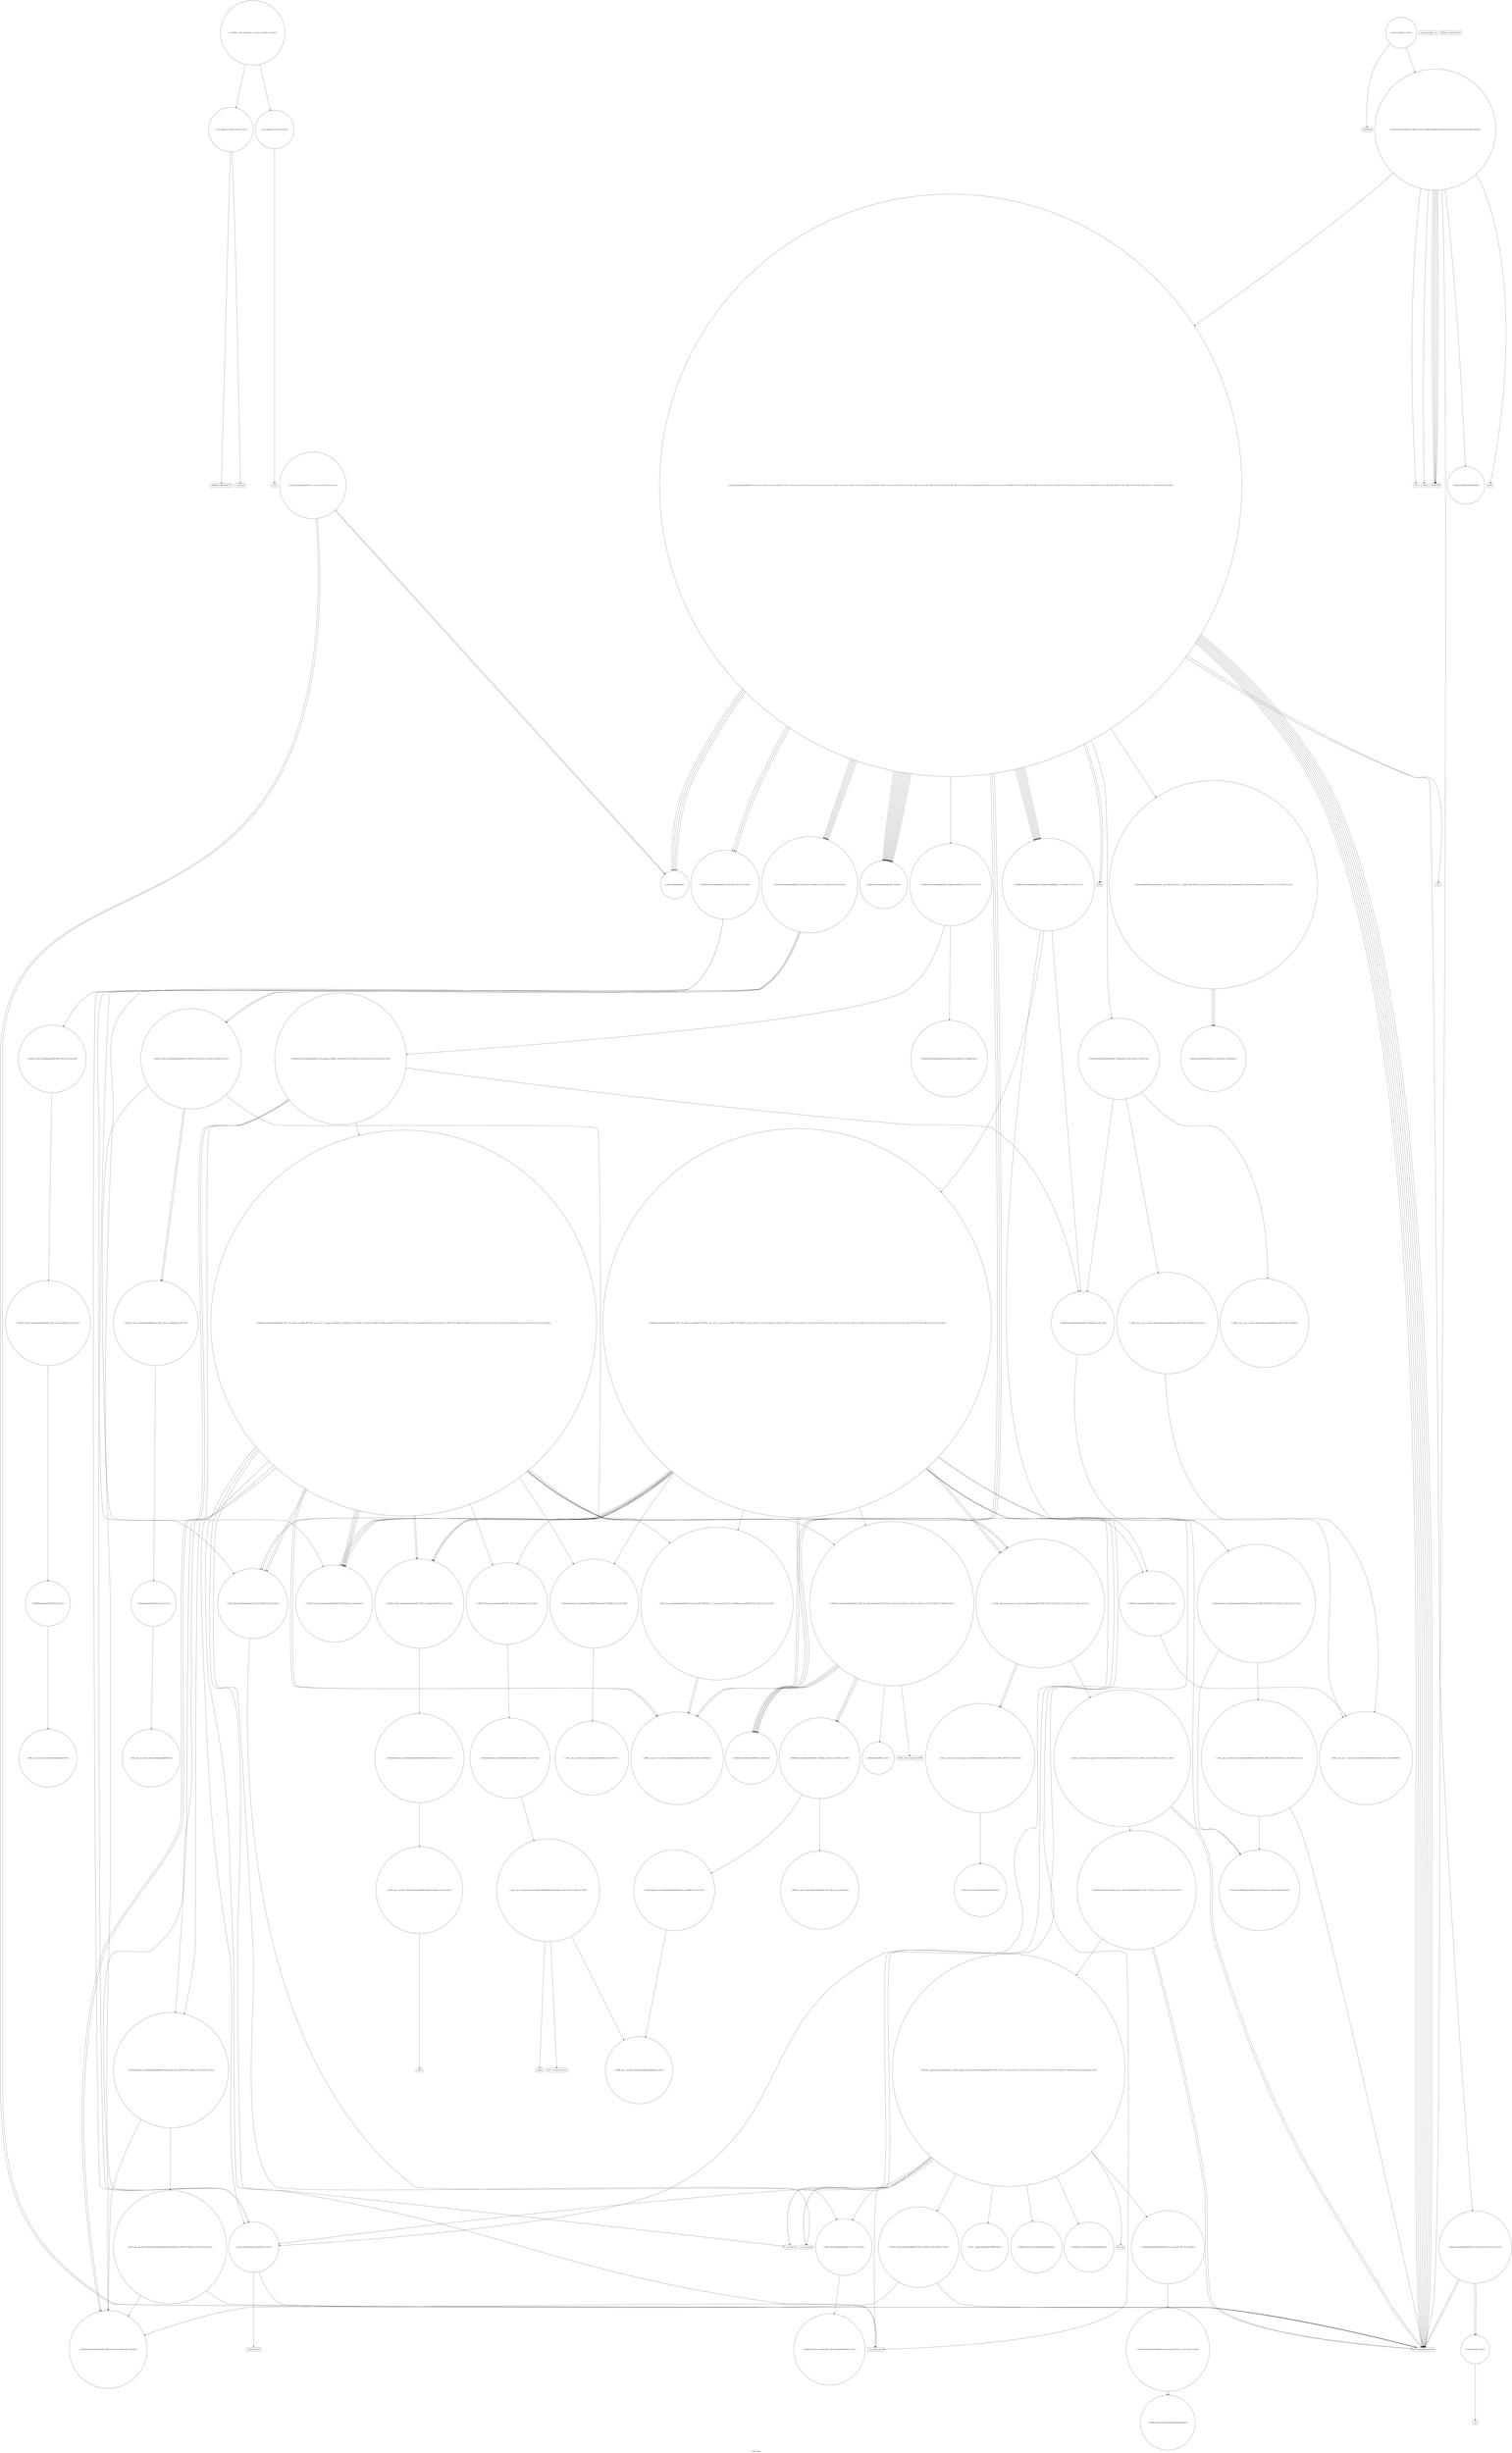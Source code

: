 digraph "Call Graph" {
	label="Call Graph";

	Node0x558d97d18570 [shape=record,shape=circle,label="{__cxx_global_var_init|{<s0>1|<s1>2}}"];
	Node0x558d97d18570:s0 -> Node0x558d97d185f0[color=black];
	Node0x558d97d18570:s1 -> Node0x558d97f6ade0[color=black];
	Node0x558d97f6e980 [shape=record,shape=circle,label="{_ZN9__gnu_cxx13new_allocatorISt4pairIddEE7destroyIS2_EEvPT_}"];
	Node0x558d97f6afe0 [shape=record,shape=Mrecord,label="{sqrt}"];
	Node0x558d97f6c4e0 [shape=record,shape=circle,label="{_ZNK9__gnu_cxx17__normal_iteratorIPSt4pairIddESt6vectorIS2_SaIS2_EEEdeEv}"];
	Node0x558d97f6b360 [shape=record,shape=circle,label="{_ZNSt6vectorISt4pairIddESaIS1_EE9push_backERKS1_|{<s0>69|<s1>70|<s2>71}}"];
	Node0x558d97f6b360:s0 -> Node0x558d97f6d600[color=black];
	Node0x558d97f6b360:s1 -> Node0x558d97f6d700[color=black];
	Node0x558d97f6b360:s2 -> Node0x558d97f6d680[color=black];
	Node0x558d97f6b6e0 [shape=record,shape=circle,label="{_ZSt4swapIdENSt9enable_ifIXsr6__and_ISt6__not_ISt15__is_tuple_likeIT_EESt21is_move_constructibleIS3_ESt18is_move_assignableIS3_EEE5valueEvE4typeERS3_SC_|{<s0>77|<s1>78|<s2>79}}"];
	Node0x558d97f6b6e0:s0 -> Node0x558d97f6c560[color=black];
	Node0x558d97f6b6e0:s1 -> Node0x558d97f6c560[color=black];
	Node0x558d97f6b6e0:s2 -> Node0x558d97f6c560[color=black];
	Node0x558d97f6ba60 [shape=record,shape=circle,label="{_ZNSt4pairIddEC2IddLb1EEEv}"];
	Node0x558d97f6bde0 [shape=record,shape=Mrecord,label="{_ZSt9terminatev}"];
	Node0x558d97f6c160 [shape=record,shape=circle,label="{_ZSt8_DestroyIPSt4pairIddEEvT_S3_|{<s0>108}}"];
	Node0x558d97f6c160:s0 -> Node0x558d97f6c1e0[color=black];
	Node0x558d97f6d500 [shape=record,shape=circle,label="{_ZNSaISt4pairIddEED2Ev|{<s0>113}}"];
	Node0x558d97f6d500:s0 -> Node0x558d97f6d580[color=black];
	Node0x558d97f6d880 [shape=record,shape=circle,label="{_ZNKSt6vectorISt4pairIddESaIS1_EE12_M_check_lenEmPKc|{<s0>142|<s1>143|<s2>144|<s3>145|<s4>146|<s5>147|<s6>148|<s7>149|<s8>150}}"];
	Node0x558d97f6d880:s0 -> Node0x558d97f6dd00[color=black];
	Node0x558d97f6d880:s1 -> Node0x558d97f6b460[color=black];
	Node0x558d97f6d880:s2 -> Node0x558d97f6dd80[color=black];
	Node0x558d97f6d880:s3 -> Node0x558d97f6b460[color=black];
	Node0x558d97f6d880:s4 -> Node0x558d97f6b460[color=black];
	Node0x558d97f6d880:s5 -> Node0x558d97f6de00[color=black];
	Node0x558d97f6d880:s6 -> Node0x558d97f6b460[color=black];
	Node0x558d97f6d880:s7 -> Node0x558d97f6dd00[color=black];
	Node0x558d97f6d880:s8 -> Node0x558d97f6dd00[color=black];
	Node0x558d97f6dc00 [shape=record,shape=Mrecord,label="{__cxa_rethrow}"];
	Node0x558d97f6df80 [shape=record,shape=circle,label="{_ZNK9__gnu_cxx13new_allocatorISt4pairIddEE8max_sizeEv}"];
	Node0x558d97f6e300 [shape=record,shape=circle,label="{_ZSt32__make_move_if_noexcept_iteratorISt4pairIddESt13move_iteratorIPS1_EET0_PT_|{<s0>169}}"];
	Node0x558d97f6e300:s0 -> Node0x558d97f6e900[color=black];
	Node0x558d97f6e680 [shape=record,shape=circle,label="{_ZNSt13move_iteratorIPSt4pairIddEEppEv}"];
	Node0x558d97d185f0 [shape=record,shape=Mrecord,label="{_ZNSt8ios_base4InitC1Ev}"];
	Node0x558d97f6ea00 [shape=record,shape=circle,label="{_ZNSt6vectorISt4pairIddESaIS1_EE12emplace_backIJS1_EEEvDpOT_|{<s0>189|<s1>190|<s2>191|<s3>192|<s4>193}}"];
	Node0x558d97f6ea00:s0 -> Node0x558d97f6e880[color=black];
	Node0x558d97f6ea00:s1 -> Node0x558d97f6eb00[color=black];
	Node0x558d97f6ea00:s2 -> Node0x558d97f6d700[color=black];
	Node0x558d97f6ea00:s3 -> Node0x558d97f6e880[color=black];
	Node0x558d97f6ea00:s4 -> Node0x558d97f6eb80[color=black];
	Node0x558d97f6b060 [shape=record,shape=circle,label="{_Z6incircdSt4pairIddE}"];
	Node0x558d97f6c560 [shape=record,shape=circle,label="{_ZSt4moveIRdEONSt16remove_referenceIT_E4typeEOS2_}"];
	Node0x558d97f6b3e0 [shape=record,shape=Mrecord,label="{__gxx_personality_v0}"];
	Node0x558d97f6b760 [shape=record,shape=Mrecord,label="{sin}"];
	Node0x558d97f6bae0 [shape=record,shape=Mrecord,label="{printf}"];
	Node0x558d97f6be60 [shape=record,shape=circle,label="{_ZNSt12_Vector_baseISt4pairIddESaIS1_EE12_Vector_implC2Ev|{<s0>101}}"];
	Node0x558d97f6be60:s0 -> Node0x558d97f6bee0[color=black];
	Node0x558d97f6c1e0 [shape=record,shape=circle,label="{_ZNSt12_Destroy_auxILb1EE9__destroyIPSt4pairIddEEEvT_S5_}"];
	Node0x558d97f6d580 [shape=record,shape=circle,label="{_ZN9__gnu_cxx13new_allocatorISt4pairIddEED2Ev}"];
	Node0x558d97f6d900 [shape=record,shape=circle,label="{_ZN9__gnu_cxxmiIPSt4pairIddESt6vectorIS2_SaIS2_EEEENS_17__normal_iteratorIT_T0_E15difference_typeERKSA_SD_|{<s0>151|<s1>152}}"];
	Node0x558d97f6d900:s0 -> Node0x558d97f6db00[color=black];
	Node0x558d97f6d900:s1 -> Node0x558d97f6db00[color=black];
	Node0x558d97f6dc80 [shape=record,shape=Mrecord,label="{__cxa_end_catch}"];
	Node0x558d97f6e000 [shape=record,shape=circle,label="{_ZN9__gnu_cxx17__normal_iteratorIPSt4pairIddESt6vectorIS2_SaIS2_EEEC2ERKS3_}"];
	Node0x558d97f6e380 [shape=record,shape=circle,label="{_ZSt18uninitialized_copyISt13move_iteratorIPSt4pairIddEES3_ET0_T_S6_S5_|{<s0>170|<s1>171|<s2>172}}"];
	Node0x558d97f6e380:s0 -> Node0x558d97f6b160[color=black];
	Node0x558d97f6e380:s1 -> Node0x558d97f6b160[color=black];
	Node0x558d97f6e380:s2 -> Node0x558d97f6e400[color=black];
	Node0x558d97f6e700 [shape=record,shape=Mrecord,label="{llvm.trap}"];
	Node0x558d97f6ad60 [shape=record,shape=Mrecord,label="{_ZNSt8ios_base4InitD1Ev}"];
	Node0x558d97f6ea80 [shape=record,shape=circle,label="{_ZSt4moveIRSt4pairIddEEONSt16remove_referenceIT_E4typeEOS4_}"];
	Node0x558d97f6b0e0 [shape=record,shape=circle,label="{_Z7isinterdSt4pairIddES0_|{<s0>5|<s1>6|<s2>7|<s3>8}}"];
	Node0x558d97f6b0e0:s0 -> Node0x558d97f6b160[color=black];
	Node0x558d97f6b0e0:s1 -> Node0x558d97f6b060[color=black];
	Node0x558d97f6b0e0:s2 -> Node0x558d97f6b160[color=black];
	Node0x558d97f6b0e0:s3 -> Node0x558d97f6b060[color=black];
	Node0x558d97f6c5e0 [shape=record,shape=circle,label="{_GLOBAL__sub_I_blmarket_2_0.cpp|{<s0>222|<s1>223}}"];
	Node0x558d97f6c5e0:s0 -> Node0x558d97d18570[color=black];
	Node0x558d97f6c5e0:s1 -> Node0x558d97f6ae60[color=black];
	Node0x558d97f6b460 [shape=record,shape=circle,label="{_ZNKSt6vectorISt4pairIddESaIS1_EE4sizeEv}"];
	Node0x558d97f6b7e0 [shape=record,shape=circle,label="{_ZNSt6vectorISt4pairIddESaIS1_EED2Ev|{<s0>80|<s1>81|<s2>82|<s3>83|<s4>84}}"];
	Node0x558d97f6b7e0:s0 -> Node0x558d97f6c060[color=black];
	Node0x558d97f6b7e0:s1 -> Node0x558d97f6bfe0[color=black];
	Node0x558d97f6b7e0:s2 -> Node0x558d97f6c0e0[color=black];
	Node0x558d97f6b7e0:s3 -> Node0x558d97f6c0e0[color=black];
	Node0x558d97f6b7e0:s4 -> Node0x558d97f6bce0[color=black];
	Node0x558d97f6bb60 [shape=record,shape=circle,label="{main|{<s0>96|<s1>97}}"];
	Node0x558d97f6bb60:s0 -> Node0x558d97f6bbe0[color=black];
	Node0x558d97f6bb60:s1 -> Node0x558d97f6b860[color=black];
	Node0x558d97f6bee0 [shape=record,shape=circle,label="{_ZNSaISt4pairIddEEC2Ev|{<s0>102}}"];
	Node0x558d97f6bee0:s0 -> Node0x558d97f6bf60[color=black];
	Node0x558d97f6c260 [shape=record,shape=circle,label="{_ZNSt12_Vector_baseISt4pairIddESaIS1_EE13_M_deallocateEPS1_m|{<s0>109}}"];
	Node0x558d97f6c260:s0 -> Node0x558d97f6c360[color=black];
	Node0x558d97f6d600 [shape=record,shape=circle,label="{_ZNSt16allocator_traitsISaISt4pairIddEEE9constructIS1_JRKS1_EEEvRS2_PT_DpOT0_|{<s0>114|<s1>115}}"];
	Node0x558d97f6d600:s0 -> Node0x558d97f6d800[color=black];
	Node0x558d97f6d600:s1 -> Node0x558d97f6d780[color=black];
	Node0x558d97f6d980 [shape=record,shape=circle,label="{_ZNSt6vectorISt4pairIddESaIS1_EE5beginEv|{<s0>153}}"];
	Node0x558d97f6d980:s0 -> Node0x558d97f6e000[color=black];
	Node0x558d97f6dd00 [shape=record,shape=circle,label="{_ZNKSt6vectorISt4pairIddESaIS1_EE8max_sizeEv|{<s0>159|<s1>160}}"];
	Node0x558d97f6dd00:s0 -> Node0x558d97f6df00[color=black];
	Node0x558d97f6dd00:s1 -> Node0x558d97f6de80[color=black];
	Node0x558d97f6e080 [shape=record,shape=circle,label="{_ZNSt16allocator_traitsISaISt4pairIddEEE8allocateERS2_m|{<s0>162}}"];
	Node0x558d97f6e080:s0 -> Node0x558d97f6e100[color=black];
	Node0x558d97f6e400 [shape=record,shape=circle,label="{_ZNSt20__uninitialized_copyILb0EE13__uninit_copyISt13move_iteratorIPSt4pairIddEES5_EET0_T_S8_S7_|{<s0>173|<s1>174|<s2>175|<s3>176|<s4>177|<s5>178|<s6>179|<s7>180|<s8>181|<s9>182|<s10>183}}"];
	Node0x558d97f6e400:s0 -> Node0x558d97f6e480[color=black];
	Node0x558d97f6e400:s1 -> Node0x558d97f6e580[color=black];
	Node0x558d97f6e400:s2 -> Node0x558d97f6e600[color=black];
	Node0x558d97f6e400:s3 -> Node0x558d97f6e500[color=black];
	Node0x558d97f6e400:s4 -> Node0x558d97f6e680[color=black];
	Node0x558d97f6e400:s5 -> Node0x558d97f6bd60[color=black];
	Node0x558d97f6e400:s6 -> Node0x558d97f6c160[color=black];
	Node0x558d97f6e400:s7 -> Node0x558d97f6dc00[color=black];
	Node0x558d97f6e400:s8 -> Node0x558d97f6dc80[color=black];
	Node0x558d97f6e400:s9 -> Node0x558d97f6e700[color=black];
	Node0x558d97f6e400:s10 -> Node0x558d97f6bce0[color=black];
	Node0x558d97f6e780 [shape=record,shape=circle,label="{_ZSteqIPSt4pairIddEEbRKSt13move_iteratorIT_ES7_|{<s0>187|<s1>188}}"];
	Node0x558d97f6e780:s0 -> Node0x558d97f6e800[color=black];
	Node0x558d97f6e780:s1 -> Node0x558d97f6e800[color=black];
	Node0x558d97f6ade0 [shape=record,shape=Mrecord,label="{__cxa_atexit}"];
	Node0x558d97f6eb00 [shape=record,shape=circle,label="{_ZNSt16allocator_traitsISaISt4pairIddEEE9constructIS1_JS1_EEEvRS2_PT_DpOT0_|{<s0>194|<s1>195}}"];
	Node0x558d97f6eb00:s0 -> Node0x558d97f6e880[color=black];
	Node0x558d97f6eb00:s1 -> Node0x558d97f6ec00[color=black];
	Node0x558d97f6b160 [shape=record,shape=Mrecord,label="{llvm.memcpy.p0i8.p0i8.i64}"];
	Node0x558d97f6b4e0 [shape=record,shape=circle,label="{_ZNSt6vectorISt4pairIddESaIS1_EEixEm}"];
	Node0x558d97f6b860 [shape=record,shape=circle,label="{_Z7processi|{<s0>85|<s1>86|<s2>87|<s3>88|<s4>89|<s5>90|<s6>91|<s7>92|<s8>93|<s9>94|<s10>95}}"];
	Node0x558d97f6b860:s0 -> Node0x558d97f6b960[color=black];
	Node0x558d97f6b860:s1 -> Node0x558d97f6b8e0[color=black];
	Node0x558d97f6b860:s2 -> Node0x558d97f6b9e0[color=black];
	Node0x558d97f6b860:s3 -> Node0x558d97f6b9e0[color=black];
	Node0x558d97f6b860:s4 -> Node0x558d97f6b9e0[color=black];
	Node0x558d97f6b860:s5 -> Node0x558d97f6b9e0[color=black];
	Node0x558d97f6b860:s6 -> Node0x558d97f6b9e0[color=black];
	Node0x558d97f6b860:s7 -> Node0x558d97f6ba60[color=black];
	Node0x558d97f6b860:s8 -> Node0x558d97f6b160[color=black];
	Node0x558d97f6b860:s9 -> Node0x558d97f6b260[color=black];
	Node0x558d97f6b860:s10 -> Node0x558d97f6bae0[color=black];
	Node0x558d97f6bbe0 [shape=record,shape=Mrecord,label="{_ZNSirsERi}"];
	Node0x558d97f6bf60 [shape=record,shape=circle,label="{_ZN9__gnu_cxx13new_allocatorISt4pairIddEEC2Ev}"];
	Node0x558d97f6c2e0 [shape=record,shape=circle,label="{_ZNSt12_Vector_baseISt4pairIddESaIS1_EE12_Vector_implD2Ev|{<s0>110}}"];
	Node0x558d97f6c2e0:s0 -> Node0x558d97f6d500[color=black];
	Node0x558d97f6d680 [shape=record,shape=circle,label="{_ZNSt6vectorISt4pairIddESaIS1_EE17_M_realloc_insertIJRKS1_EEEvN9__gnu_cxx17__normal_iteratorIPS1_S3_EEDpOT_|{<s0>116|<s1>117|<s2>118|<s3>119|<s4>120|<s5>121|<s6>122|<s7>123|<s8>124|<s9>125|<s10>126|<s11>127|<s12>128|<s13>129|<s14>130|<s15>131|<s16>132|<s17>133|<s18>134|<s19>135|<s20>136|<s21>137|<s22>138}}"];
	Node0x558d97f6d680:s0 -> Node0x558d97f6d880[color=black];
	Node0x558d97f6d680:s1 -> Node0x558d97f6d980[color=black];
	Node0x558d97f6d680:s2 -> Node0x558d97f6d900[color=black];
	Node0x558d97f6d680:s3 -> Node0x558d97f6da00[color=black];
	Node0x558d97f6d680:s4 -> Node0x558d97f6d800[color=black];
	Node0x558d97f6d680:s5 -> Node0x558d97f6d600[color=black];
	Node0x558d97f6d680:s6 -> Node0x558d97f6db00[color=black];
	Node0x558d97f6d680:s7 -> Node0x558d97f6c060[color=black];
	Node0x558d97f6d680:s8 -> Node0x558d97f6da80[color=black];
	Node0x558d97f6d680:s9 -> Node0x558d97f6db00[color=black];
	Node0x558d97f6d680:s10 -> Node0x558d97f6c060[color=black];
	Node0x558d97f6d680:s11 -> Node0x558d97f6da80[color=black];
	Node0x558d97f6d680:s12 -> Node0x558d97f6bd60[color=black];
	Node0x558d97f6d680:s13 -> Node0x558d97f6db80[color=black];
	Node0x558d97f6d680:s14 -> Node0x558d97f6dc80[color=black];
	Node0x558d97f6d680:s15 -> Node0x558d97f6c060[color=black];
	Node0x558d97f6d680:s16 -> Node0x558d97f6bfe0[color=black];
	Node0x558d97f6d680:s17 -> Node0x558d97f6c260[color=black];
	Node0x558d97f6d680:s18 -> Node0x558d97f6dc00[color=black];
	Node0x558d97f6d680:s19 -> Node0x558d97f6c060[color=black];
	Node0x558d97f6d680:s20 -> Node0x558d97f6bfe0[color=black];
	Node0x558d97f6d680:s21 -> Node0x558d97f6c260[color=black];
	Node0x558d97f6d680:s22 -> Node0x558d97f6bce0[color=black];
	Node0x558d97f6da00 [shape=record,shape=circle,label="{_ZNSt12_Vector_baseISt4pairIddESaIS1_EE11_M_allocateEm|{<s0>154}}"];
	Node0x558d97f6da00:s0 -> Node0x558d97f6e080[color=black];
	Node0x558d97f6dd80 [shape=record,shape=Mrecord,label="{_ZSt20__throw_length_errorPKc}"];
	Node0x558d97f6e100 [shape=record,shape=circle,label="{_ZN9__gnu_cxx13new_allocatorISt4pairIddEE8allocateEmPKv|{<s0>163|<s1>164|<s2>165}}"];
	Node0x558d97f6e100:s0 -> Node0x558d97f6df80[color=black];
	Node0x558d97f6e100:s1 -> Node0x558d97f6e180[color=black];
	Node0x558d97f6e100:s2 -> Node0x558d97f6e200[color=black];
	Node0x558d97f6e480 [shape=record,shape=circle,label="{_ZStneIPSt4pairIddEEbRKSt13move_iteratorIT_ES7_|{<s0>184}}"];
	Node0x558d97f6e480:s0 -> Node0x558d97f6e780[color=black];
	Node0x558d97f6e800 [shape=record,shape=circle,label="{_ZNKSt13move_iteratorIPSt4pairIddEE4baseEv}"];
	Node0x558d97f6ae60 [shape=record,shape=circle,label="{__cxx_global_var_init.1|{<s0>3}}"];
	Node0x558d97f6ae60:s0 -> Node0x558d97f6aee0[color=black];
	Node0x558d97f6eb80 [shape=record,shape=circle,label="{_ZNSt6vectorISt4pairIddESaIS1_EE17_M_realloc_insertIJS1_EEEvN9__gnu_cxx17__normal_iteratorIPS1_S3_EEDpOT_|{<s0>196|<s1>197|<s2>198|<s3>199|<s4>200|<s5>201|<s6>202|<s7>203|<s8>204|<s9>205|<s10>206|<s11>207|<s12>208|<s13>209|<s14>210|<s15>211|<s16>212|<s17>213|<s18>214|<s19>215|<s20>216|<s21>217|<s22>218}}"];
	Node0x558d97f6eb80:s0 -> Node0x558d97f6d880[color=black];
	Node0x558d97f6eb80:s1 -> Node0x558d97f6d980[color=black];
	Node0x558d97f6eb80:s2 -> Node0x558d97f6d900[color=black];
	Node0x558d97f6eb80:s3 -> Node0x558d97f6da00[color=black];
	Node0x558d97f6eb80:s4 -> Node0x558d97f6e880[color=black];
	Node0x558d97f6eb80:s5 -> Node0x558d97f6eb00[color=black];
	Node0x558d97f6eb80:s6 -> Node0x558d97f6db00[color=black];
	Node0x558d97f6eb80:s7 -> Node0x558d97f6c060[color=black];
	Node0x558d97f6eb80:s8 -> Node0x558d97f6da80[color=black];
	Node0x558d97f6eb80:s9 -> Node0x558d97f6db00[color=black];
	Node0x558d97f6eb80:s10 -> Node0x558d97f6c060[color=black];
	Node0x558d97f6eb80:s11 -> Node0x558d97f6da80[color=black];
	Node0x558d97f6eb80:s12 -> Node0x558d97f6bd60[color=black];
	Node0x558d97f6eb80:s13 -> Node0x558d97f6db80[color=black];
	Node0x558d97f6eb80:s14 -> Node0x558d97f6dc80[color=black];
	Node0x558d97f6eb80:s15 -> Node0x558d97f6c060[color=black];
	Node0x558d97f6eb80:s16 -> Node0x558d97f6bfe0[color=black];
	Node0x558d97f6eb80:s17 -> Node0x558d97f6c260[color=black];
	Node0x558d97f6eb80:s18 -> Node0x558d97f6dc00[color=black];
	Node0x558d97f6eb80:s19 -> Node0x558d97f6c060[color=black];
	Node0x558d97f6eb80:s20 -> Node0x558d97f6bfe0[color=black];
	Node0x558d97f6eb80:s21 -> Node0x558d97f6c260[color=black];
	Node0x558d97f6eb80:s22 -> Node0x558d97f6bce0[color=black];
	Node0x558d97f6b1e0 [shape=record,shape=circle,label="{_Z8getcrossdSt4pairIddES0_|{<s0>9|<s1>10|<s2>11|<s3>12}}"];
	Node0x558d97f6b1e0:s0 -> Node0x558d97f6af60[color=black];
	Node0x558d97f6b1e0:s1 -> Node0x558d97f6b160[color=black];
	Node0x558d97f6b1e0:s2 -> Node0x558d97f6af60[color=black];
	Node0x558d97f6b1e0:s3 -> Node0x558d97f6b160[color=black];
	Node0x558d97f6b560 [shape=record,shape=circle,label="{_ZNSt6vectorISt4pairIddESaIS1_EE9push_backEOS1_|{<s0>72|<s1>73}}"];
	Node0x558d97f6b560:s0 -> Node0x558d97f6ea80[color=black];
	Node0x558d97f6b560:s1 -> Node0x558d97f6ea00[color=black];
	Node0x558d97f6b8e0 [shape=record,shape=Mrecord,label="{srand}"];
	Node0x558d97f6bc60 [shape=record,shape=circle,label="{_ZNSt12_Vector_baseISt4pairIddESaIS1_EEC2Ev|{<s0>98}}"];
	Node0x558d97f6bc60:s0 -> Node0x558d97f6be60[color=black];
	Node0x558d97f6bfe0 [shape=record,shape=circle,label="{_ZSt8_DestroyIPSt4pairIddES1_EvT_S3_RSaIT0_E|{<s0>103}}"];
	Node0x558d97f6bfe0:s0 -> Node0x558d97f6c160[color=black];
	Node0x558d97f6c360 [shape=record,shape=circle,label="{_ZNSt16allocator_traitsISaISt4pairIddEEE10deallocateERS2_PS1_m|{<s0>111}}"];
	Node0x558d97f6c360:s0 -> Node0x558d97f6c3e0[color=black];
	Node0x558d97f6d700 [shape=record,shape=circle,label="{_ZNSt6vectorISt4pairIddESaIS1_EE3endEv|{<s0>139}}"];
	Node0x558d97f6d700:s0 -> Node0x558d97f6e000[color=black];
	Node0x558d97f6da80 [shape=record,shape=circle,label="{_ZSt34__uninitialized_move_if_noexcept_aIPSt4pairIddES2_SaIS1_EET0_T_S5_S4_RT1_|{<s0>155|<s1>156|<s2>157}}"];
	Node0x558d97f6da80:s0 -> Node0x558d97f6e300[color=black];
	Node0x558d97f6da80:s1 -> Node0x558d97f6e300[color=black];
	Node0x558d97f6da80:s2 -> Node0x558d97f6e280[color=black];
	Node0x558d97f6de00 [shape=record,shape=circle,label="{_ZSt3maxImERKT_S2_S2_}"];
	Node0x558d97f6e180 [shape=record,shape=Mrecord,label="{_ZSt17__throw_bad_allocv}"];
	Node0x558d97f6e500 [shape=record,shape=circle,label="{_ZSt10_ConstructISt4pairIddEJS1_EEvPT_DpOT0_|{<s0>185|<s1>186}}"];
	Node0x558d97f6e500:s0 -> Node0x558d97f6e880[color=black];
	Node0x558d97f6e500:s1 -> Node0x558d97f6b160[color=black];
	Node0x558d97f6e880 [shape=record,shape=circle,label="{_ZSt7forwardISt4pairIddEEOT_RNSt16remove_referenceIS2_E4typeE}"];
	Node0x558d97f6aee0 [shape=record,shape=Mrecord,label="{acos}"];
	Node0x558d97f6ec00 [shape=record,shape=circle,label="{_ZN9__gnu_cxx13new_allocatorISt4pairIddEE9constructIS2_JS2_EEEvPT_DpOT0_|{<s0>219|<s1>220}}"];
	Node0x558d97f6ec00:s0 -> Node0x558d97f6e880[color=black];
	Node0x558d97f6ec00:s1 -> Node0x558d97f6b160[color=black];
	Node0x558d97f6b260 [shape=record,shape=circle,label="{_Z7getareadSt4pairIddEd|{<s0>13|<s1>14|<s2>15|<s3>16|<s4>17|<s5>18|<s6>19|<s7>20|<s8>21|<s9>22|<s10>23|<s11>24|<s12>25|<s13>26|<s14>27|<s15>28|<s16>29|<s17>30|<s18>31|<s19>32|<s20>33|<s21>34|<s22>35|<s23>36|<s24>37|<s25>38|<s26>39|<s27>40|<s28>41|<s29>42|<s30>43|<s31>44|<s32>45|<s33>46|<s34>47|<s35>48|<s36>49|<s37>50|<s38>51|<s39>52|<s40>53|<s41>54|<s42>55|<s43>56|<s44>57|<s45>58|<s46>59|<s47>60|<s48>61|<s49>62|<s50>63|<s51>64|<s52>65|<s53>66}}"];
	Node0x558d97f6b260:s0 -> Node0x558d97f6b2e0[color=black];
	Node0x558d97f6b260:s1 -> Node0x558d97f6b160[color=black];
	Node0x558d97f6b260:s2 -> Node0x558d97f6b160[color=black];
	Node0x558d97f6b260:s3 -> Node0x558d97f6b160[color=black];
	Node0x558d97f6b260:s4 -> Node0x558d97f6b360[color=black];
	Node0x558d97f6b260:s5 -> Node0x558d97f6b360[color=black];
	Node0x558d97f6b260:s6 -> Node0x558d97f6b360[color=black];
	Node0x558d97f6b260:s7 -> Node0x558d97f6b360[color=black];
	Node0x558d97f6b260:s8 -> Node0x558d97f6b360[color=black];
	Node0x558d97f6b260:s9 -> Node0x558d97f6b2e0[color=black];
	Node0x558d97f6b260:s10 -> Node0x558d97f6b2e0[color=black];
	Node0x558d97f6b260:s11 -> Node0x558d97f6b160[color=black];
	Node0x558d97f6b260:s12 -> Node0x558d97f6b060[color=black];
	Node0x558d97f6b260:s13 -> Node0x558d97f6b7e0[color=black];
	Node0x558d97f6b260:s14 -> Node0x558d97f6b7e0[color=black];
	Node0x558d97f6b260:s15 -> Node0x558d97f6b360[color=black];
	Node0x558d97f6b260:s16 -> Node0x558d97f6b460[color=black];
	Node0x558d97f6b260:s17 -> Node0x558d97f6b4e0[color=black];
	Node0x558d97f6b260:s18 -> Node0x558d97f6b160[color=black];
	Node0x558d97f6b260:s19 -> Node0x558d97f6b060[color=black];
	Node0x558d97f6b260:s20 -> Node0x558d97f6b4e0[color=black];
	Node0x558d97f6b260:s21 -> Node0x558d97f6b160[color=black];
	Node0x558d97f6b260:s22 -> Node0x558d97f6b060[color=black];
	Node0x558d97f6b260:s23 -> Node0x558d97f6b4e0[color=black];
	Node0x558d97f6b260:s24 -> Node0x558d97f6b160[color=black];
	Node0x558d97f6b260:s25 -> Node0x558d97f6b4e0[color=black];
	Node0x558d97f6b260:s26 -> Node0x558d97f6b160[color=black];
	Node0x558d97f6b260:s27 -> Node0x558d97f6b1e0[color=black];
	Node0x558d97f6b260:s28 -> Node0x558d97f6b560[color=black];
	Node0x558d97f6b260:s29 -> Node0x558d97f6b5e0[color=black];
	Node0x558d97f6b260:s30 -> Node0x558d97f6b360[color=black];
	Node0x558d97f6b260:s31 -> Node0x558d97f6b4e0[color=black];
	Node0x558d97f6b260:s32 -> Node0x558d97f6b160[color=black];
	Node0x558d97f6b260:s33 -> Node0x558d97f6b060[color=black];
	Node0x558d97f6b260:s34 -> Node0x558d97f6b4e0[color=black];
	Node0x558d97f6b260:s35 -> Node0x558d97f6b360[color=black];
	Node0x558d97f6b260:s36 -> Node0x558d97f6b460[color=black];
	Node0x558d97f6b260:s37 -> Node0x558d97f6b4e0[color=black];
	Node0x558d97f6b260:s38 -> Node0x558d97f6b4e0[color=black];
	Node0x558d97f6b260:s39 -> Node0x558d97f6b4e0[color=black];
	Node0x558d97f6b260:s40 -> Node0x558d97f6b4e0[color=black];
	Node0x558d97f6b260:s41 -> Node0x558d97f6b460[color=black];
	Node0x558d97f6b260:s42 -> Node0x558d97f6b4e0[color=black];
	Node0x558d97f6b260:s43 -> Node0x558d97f6b4e0[color=black];
	Node0x558d97f6b260:s44 -> Node0x558d97f6b660[color=black];
	Node0x558d97f6b260:s45 -> Node0x558d97f6b4e0[color=black];
	Node0x558d97f6b260:s46 -> Node0x558d97f6b4e0[color=black];
	Node0x558d97f6b260:s47 -> Node0x558d97f6b660[color=black];
	Node0x558d97f6b260:s48 -> Node0x558d97f6b6e0[color=black];
	Node0x558d97f6b260:s49 -> Node0x558d97f6b760[color=black];
	Node0x558d97f6b260:s50 -> Node0x558d97f6b7e0[color=black];
	Node0x558d97f6b260:s51 -> Node0x558d97f6b7e0[color=black];
	Node0x558d97f6b260:s52 -> Node0x558d97f6b7e0[color=black];
	Node0x558d97f6b260:s53 -> Node0x558d97f6b7e0[color=black];
	Node0x558d97f6b5e0 [shape=record,shape=circle,label="{_ZNSt6vectorISt4pairIddESaIS1_EE4backEv|{<s0>74|<s1>75|<s2>76}}"];
	Node0x558d97f6b5e0:s0 -> Node0x558d97f6d700[color=black];
	Node0x558d97f6b5e0:s1 -> Node0x558d97f6c460[color=black];
	Node0x558d97f6b5e0:s2 -> Node0x558d97f6c4e0[color=black];
	Node0x558d97f6b960 [shape=record,shape=Mrecord,label="{time}"];
	Node0x558d97f6bce0 [shape=record,shape=circle,label="{__clang_call_terminate|{<s0>99|<s1>100}}"];
	Node0x558d97f6bce0:s0 -> Node0x558d97f6bd60[color=black];
	Node0x558d97f6bce0:s1 -> Node0x558d97f6bde0[color=black];
	Node0x558d97f6c060 [shape=record,shape=circle,label="{_ZNSt12_Vector_baseISt4pairIddESaIS1_EE19_M_get_Tp_allocatorEv}"];
	Node0x558d97f6c3e0 [shape=record,shape=circle,label="{_ZN9__gnu_cxx13new_allocatorISt4pairIddEE10deallocateEPS2_m|{<s0>112}}"];
	Node0x558d97f6c3e0:s0 -> Node0x558d97f6d480[color=black];
	Node0x558d97f6d780 [shape=record,shape=circle,label="{_ZN9__gnu_cxx13new_allocatorISt4pairIddEE9constructIS2_JRKS2_EEEvPT_DpOT0_|{<s0>140|<s1>141}}"];
	Node0x558d97f6d780:s0 -> Node0x558d97f6d800[color=black];
	Node0x558d97f6d780:s1 -> Node0x558d97f6b160[color=black];
	Node0x558d97f6db00 [shape=record,shape=circle,label="{_ZNK9__gnu_cxx17__normal_iteratorIPSt4pairIddESt6vectorIS2_SaIS2_EEE4baseEv}"];
	Node0x558d97f6de80 [shape=record,shape=circle,label="{_ZNSt16allocator_traitsISaISt4pairIddEEE8max_sizeERKS2_|{<s0>161}}"];
	Node0x558d97f6de80:s0 -> Node0x558d97f6df80[color=black];
	Node0x558d97f6e200 [shape=record,shape=Mrecord,label="{_Znwm}"];
	Node0x558d97f6e580 [shape=record,shape=circle,label="{_ZSt11__addressofISt4pairIddEEPT_RS2_}"];
	Node0x558d97f6e900 [shape=record,shape=circle,label="{_ZNSt13move_iteratorIPSt4pairIddEEC2ES2_}"];
	Node0x558d97f6af60 [shape=record,shape=circle,label="{_Z7getcircdd|{<s0>4}}"];
	Node0x558d97f6af60:s0 -> Node0x558d97f6afe0[color=black];
	Node0x558d97f6c460 [shape=record,shape=circle,label="{_ZNK9__gnu_cxx17__normal_iteratorIPSt4pairIddESt6vectorIS2_SaIS2_EEEmiEl|{<s0>221}}"];
	Node0x558d97f6c460:s0 -> Node0x558d97f6e000[color=black];
	Node0x558d97f6b2e0 [shape=record,shape=circle,label="{_ZNSt6vectorISt4pairIddESaIS1_EEC2Ev|{<s0>67|<s1>68}}"];
	Node0x558d97f6b2e0:s0 -> Node0x558d97f6bc60[color=black];
	Node0x558d97f6b2e0:s1 -> Node0x558d97f6bce0[color=black];
	Node0x558d97f6b660 [shape=record,shape=Mrecord,label="{atan2}"];
	Node0x558d97f6b9e0 [shape=record,shape=Mrecord,label="{_ZNSirsERd}"];
	Node0x558d97f6bd60 [shape=record,shape=Mrecord,label="{__cxa_begin_catch}"];
	Node0x558d97f6c0e0 [shape=record,shape=circle,label="{_ZNSt12_Vector_baseISt4pairIddESaIS1_EED2Ev|{<s0>104|<s1>105|<s2>106|<s3>107}}"];
	Node0x558d97f6c0e0:s0 -> Node0x558d97f6c260[color=black];
	Node0x558d97f6c0e0:s1 -> Node0x558d97f6c2e0[color=black];
	Node0x558d97f6c0e0:s2 -> Node0x558d97f6c2e0[color=black];
	Node0x558d97f6c0e0:s3 -> Node0x558d97f6bce0[color=black];
	Node0x558d97f6d480 [shape=record,shape=Mrecord,label="{_ZdlPv}"];
	Node0x558d97f6d800 [shape=record,shape=circle,label="{_ZSt7forwardIRKSt4pairIddEEOT_RNSt16remove_referenceIS4_E4typeE}"];
	Node0x558d97f6db80 [shape=record,shape=circle,label="{_ZNSt16allocator_traitsISaISt4pairIddEEE7destroyIS1_EEvRS2_PT_|{<s0>158}}"];
	Node0x558d97f6db80:s0 -> Node0x558d97f6e980[color=black];
	Node0x558d97f6df00 [shape=record,shape=circle,label="{_ZNKSt12_Vector_baseISt4pairIddESaIS1_EE19_M_get_Tp_allocatorEv}"];
	Node0x558d97f6e280 [shape=record,shape=circle,label="{_ZSt22__uninitialized_copy_aISt13move_iteratorIPSt4pairIddEES3_S2_ET0_T_S6_S5_RSaIT1_E|{<s0>166|<s1>167|<s2>168}}"];
	Node0x558d97f6e280:s0 -> Node0x558d97f6b160[color=black];
	Node0x558d97f6e280:s1 -> Node0x558d97f6b160[color=black];
	Node0x558d97f6e280:s2 -> Node0x558d97f6e380[color=black];
	Node0x558d97f6e600 [shape=record,shape=circle,label="{_ZNKSt13move_iteratorIPSt4pairIddEEdeEv}"];
}
